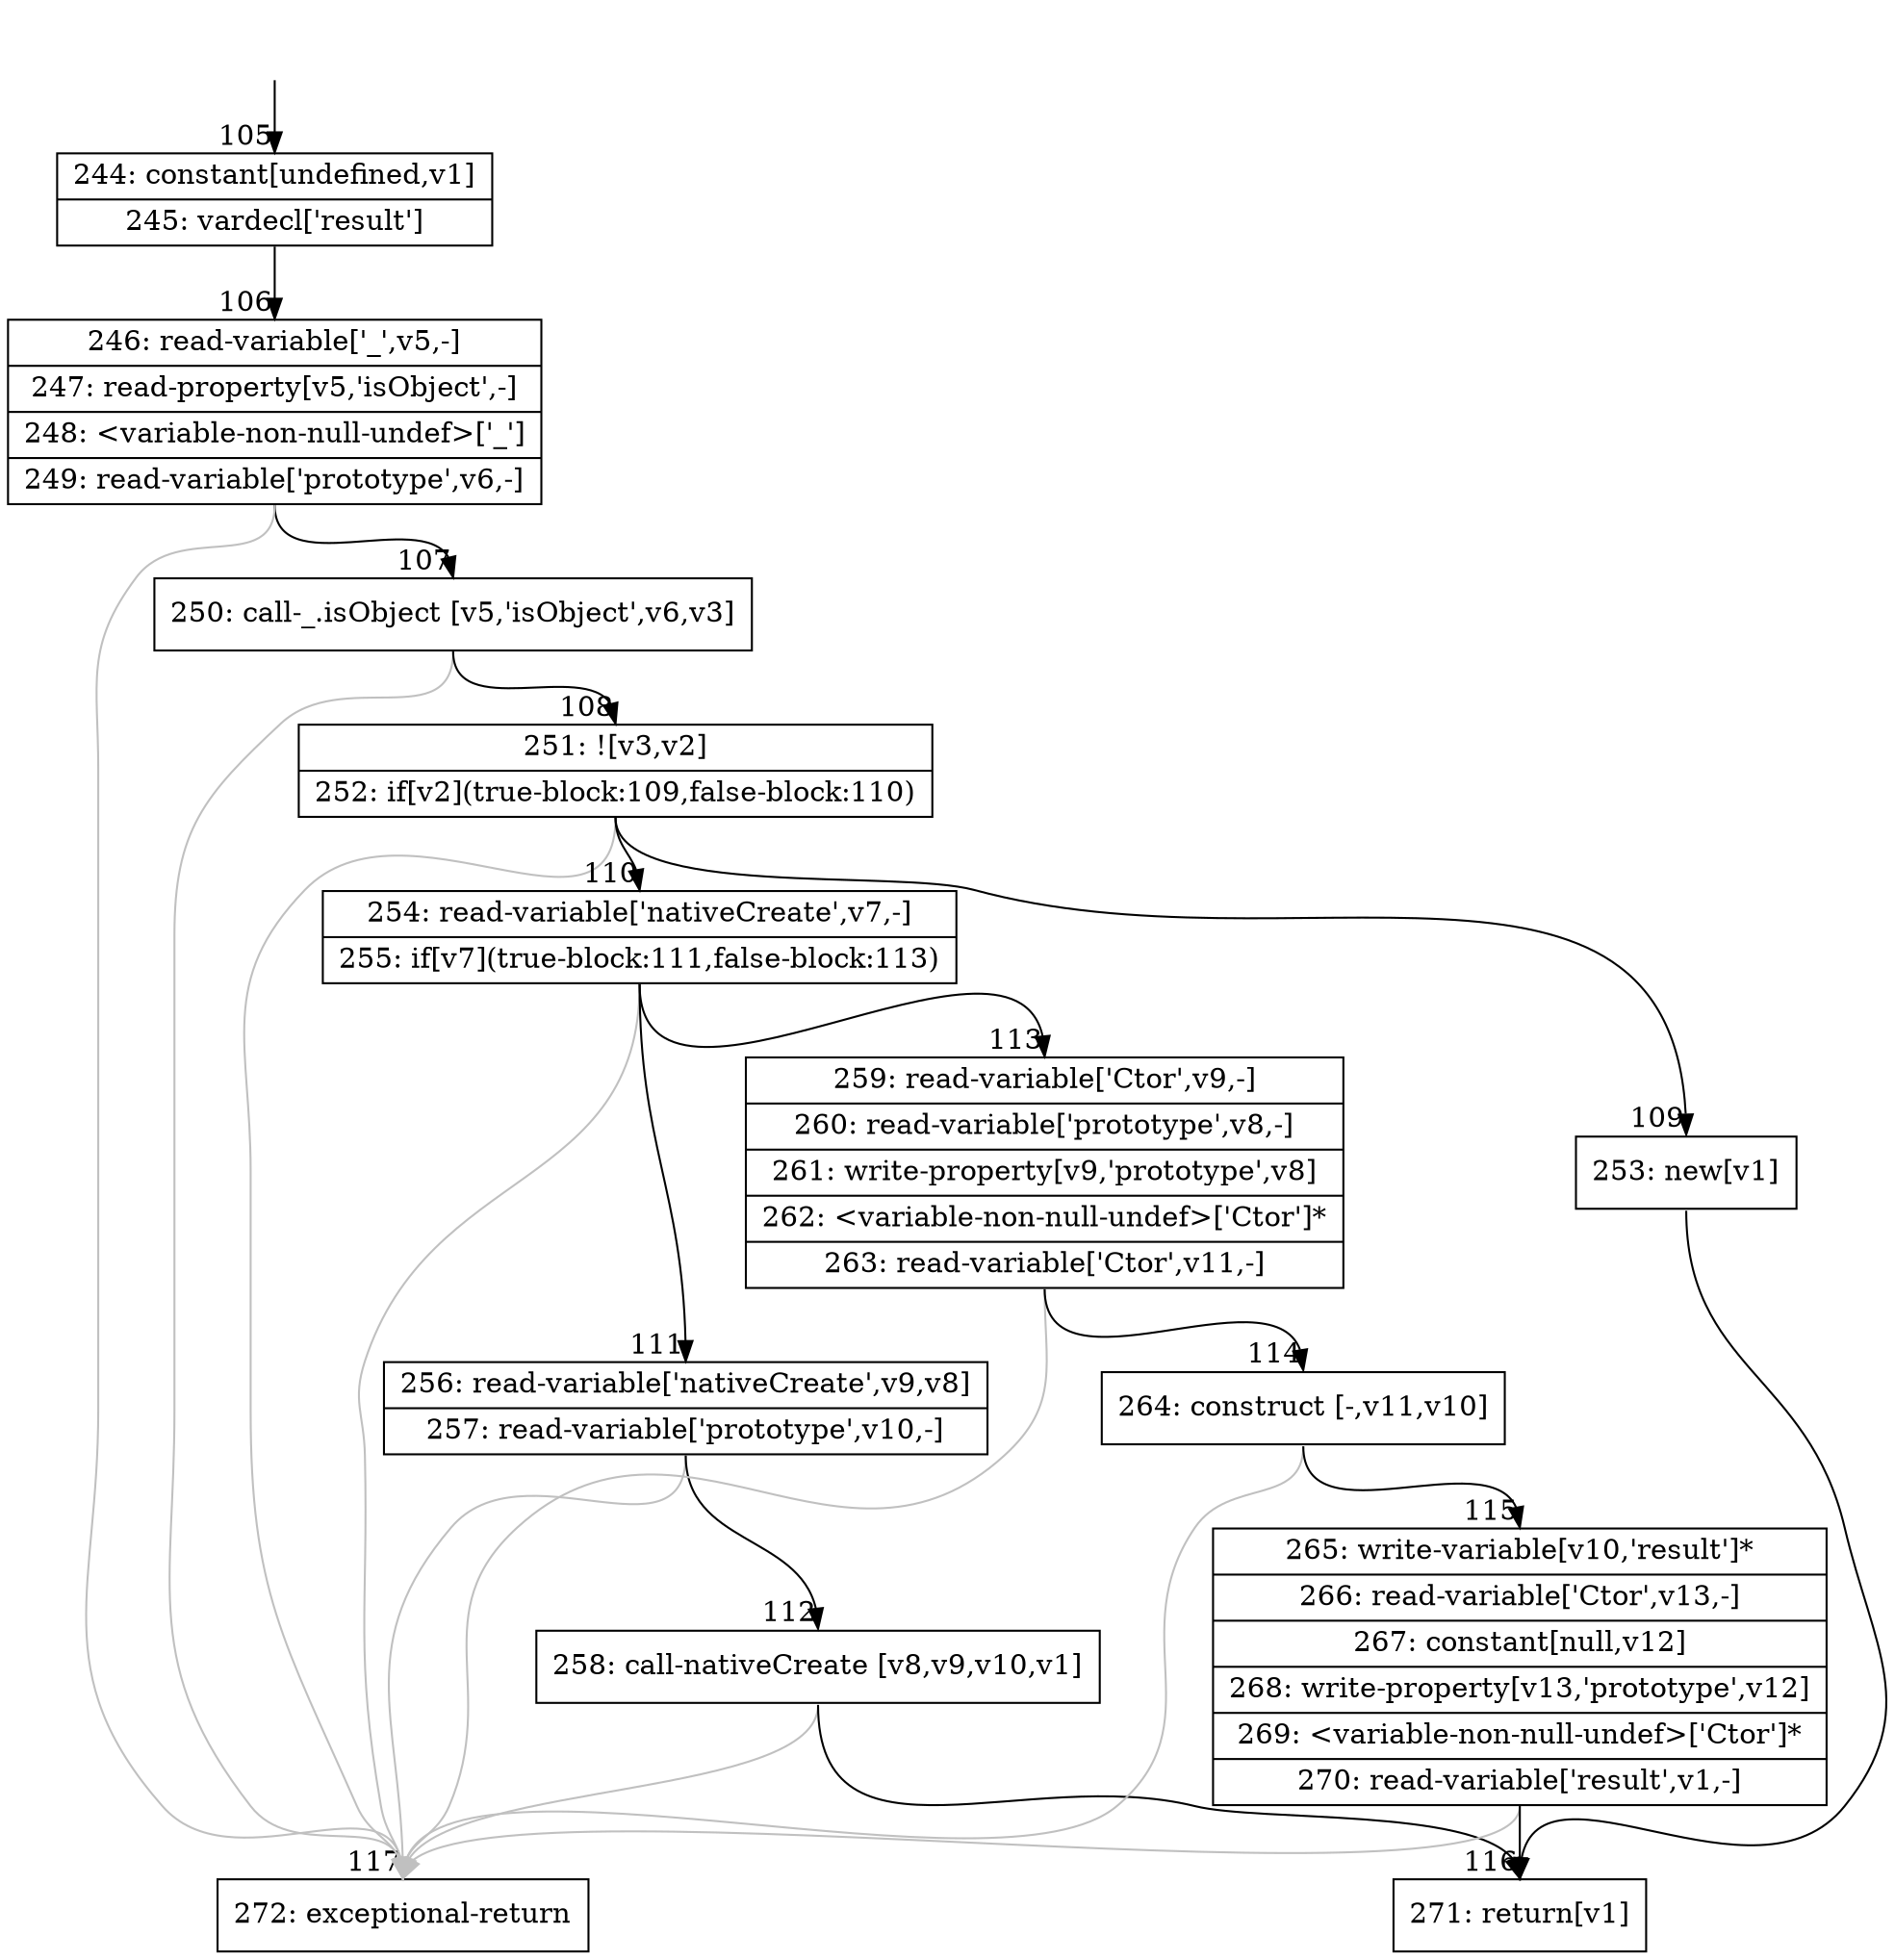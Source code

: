 digraph {
rankdir="TD"
BB_entry14[shape=none,label=""];
BB_entry14 -> BB105 [tailport=s, headport=n, headlabel="    105"]
BB105 [shape=record label="{244: constant[undefined,v1]|245: vardecl['result']}" ] 
BB105 -> BB106 [tailport=s, headport=n, headlabel="      106"]
BB106 [shape=record label="{246: read-variable['_',v5,-]|247: read-property[v5,'isObject',-]|248: \<variable-non-null-undef\>['_']|249: read-variable['prototype',v6,-]}" ] 
BB106 -> BB107 [tailport=s, headport=n, headlabel="      107"]
BB106 -> BB117 [tailport=s, headport=n, color=gray, headlabel="      117"]
BB107 [shape=record label="{250: call-_.isObject [v5,'isObject',v6,v3]}" ] 
BB107 -> BB108 [tailport=s, headport=n, headlabel="      108"]
BB107 -> BB117 [tailport=s, headport=n, color=gray]
BB108 [shape=record label="{251: ![v3,v2]|252: if[v2](true-block:109,false-block:110)}" ] 
BB108 -> BB109 [tailport=s, headport=n, headlabel="      109"]
BB108 -> BB110 [tailport=s, headport=n, headlabel="      110"]
BB108 -> BB117 [tailport=s, headport=n, color=gray]
BB109 [shape=record label="{253: new[v1]}" ] 
BB109 -> BB116 [tailport=s, headport=n, headlabel="      116"]
BB110 [shape=record label="{254: read-variable['nativeCreate',v7,-]|255: if[v7](true-block:111,false-block:113)}" ] 
BB110 -> BB111 [tailport=s, headport=n, headlabel="      111"]
BB110 -> BB113 [tailport=s, headport=n, headlabel="      113"]
BB110 -> BB117 [tailport=s, headport=n, color=gray]
BB111 [shape=record label="{256: read-variable['nativeCreate',v9,v8]|257: read-variable['prototype',v10,-]}" ] 
BB111 -> BB112 [tailport=s, headport=n, headlabel="      112"]
BB111 -> BB117 [tailport=s, headport=n, color=gray]
BB112 [shape=record label="{258: call-nativeCreate [v8,v9,v10,v1]}" ] 
BB112 -> BB116 [tailport=s, headport=n]
BB112 -> BB117 [tailport=s, headport=n, color=gray]
BB113 [shape=record label="{259: read-variable['Ctor',v9,-]|260: read-variable['prototype',v8,-]|261: write-property[v9,'prototype',v8]|262: \<variable-non-null-undef\>['Ctor']*|263: read-variable['Ctor',v11,-]}" ] 
BB113 -> BB114 [tailport=s, headport=n, headlabel="      114"]
BB113 -> BB117 [tailport=s, headport=n, color=gray]
BB114 [shape=record label="{264: construct [-,v11,v10]}" ] 
BB114 -> BB115 [tailport=s, headport=n, headlabel="      115"]
BB114 -> BB117 [tailport=s, headport=n, color=gray]
BB115 [shape=record label="{265: write-variable[v10,'result']*|266: read-variable['Ctor',v13,-]|267: constant[null,v12]|268: write-property[v13,'prototype',v12]|269: \<variable-non-null-undef\>['Ctor']*|270: read-variable['result',v1,-]}" ] 
BB115 -> BB116 [tailport=s, headport=n]
BB115 -> BB117 [tailport=s, headport=n, color=gray]
BB116 [shape=record label="{271: return[v1]}" ] 
BB117 [shape=record label="{272: exceptional-return}" ] 
//#$~ 122
}
